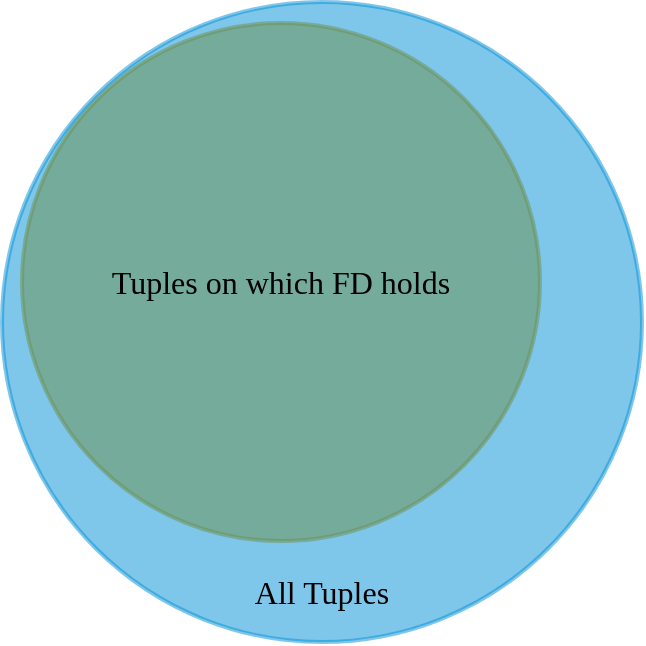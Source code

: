 <mxfile version="11.2.4" type="device" pages="1"><diagram id="3228e29e-7158-1315-38df-8450db1d8a1d" name="Page-1"><mxGraphModel dx="2062" dy="1166" grid="1" gridSize="10" guides="1" tooltips="1" connect="1" arrows="1" fold="1" page="1" pageScale="1" pageWidth="1169" pageHeight="827" background="#ffffff" math="0" shadow="0"><root><mxCell id="0"/><mxCell id="1" parent="0"/><mxCell id="21638" value="All Tuples" style="ellipse;whiteSpace=wrap;html=1;aspect=fixed;rounded=1;shadow=0;glass=0;labelBackgroundColor=none;strokeColor=#008FD5;strokeWidth=2;fillColor=#008FD5;gradientColor=none;fontFamily=Palatino;fontSize=16;fontColor=#000000;align=center;opacity=50;spacing=15;verticalAlign=bottom;" parent="1" vertex="1"><mxGeometry x="410" y="240" width="320" height="320" as="geometry"/></mxCell><mxCell id="PxSfhT0MeoCqMZmRGf58-21640" value="Tuples on which FD holds" style="ellipse;whiteSpace=wrap;html=1;aspect=fixed;rounded=1;shadow=0;glass=0;labelBackgroundColor=none;strokeColor=#6D904F;strokeWidth=2;fillColor=#6D904F;gradientColor=none;fontFamily=Palatino;fontSize=16;fontColor=#000000;align=center;opacity=50;spacing=15;verticalAlign=middle;" vertex="1" parent="1"><mxGeometry x="420" y="250.5" width="259" height="259" as="geometry"/></mxCell></root></mxGraphModel></diagram></mxfile>
